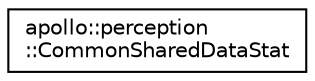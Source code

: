 digraph "Graphical Class Hierarchy"
{
  edge [fontname="Helvetica",fontsize="10",labelfontname="Helvetica",labelfontsize="10"];
  node [fontname="Helvetica",fontsize="10",shape=record];
  rankdir="LR";
  Node1 [label="apollo::perception\l::CommonSharedDataStat",height=0.2,width=0.4,color="black", fillcolor="white", style="filled",URL="$structapollo_1_1perception_1_1CommonSharedDataStat.html"];
}
